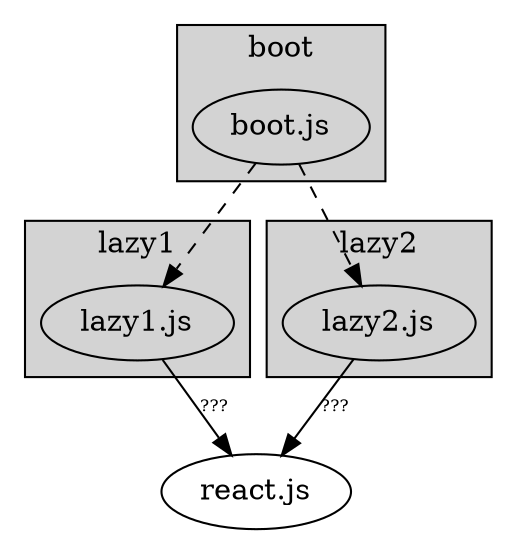 digraph G {
  edge [fontsize=8]

  c [label="react.js"]
  

  subgraph cluster_0 {
      label="boot"
      bgcolor=lightgrey
      a [label="boot.js"]
  }

  subgraph cluster_1 {
      label="lazy1"
      bgcolor=lightgrey
      b_0 [label="lazy1.js"]
  }

  subgraph cluster_2 {
      label="lazy2"
      bgcolor=lightgrey
      b_1 [label="lazy2.js"]
  }

  a -> b_0 [style=dashed]
  a -> b_1 [style=dashed]
  b_0 -> c [label="???"]
  b_1 -> c [label="???"]
}